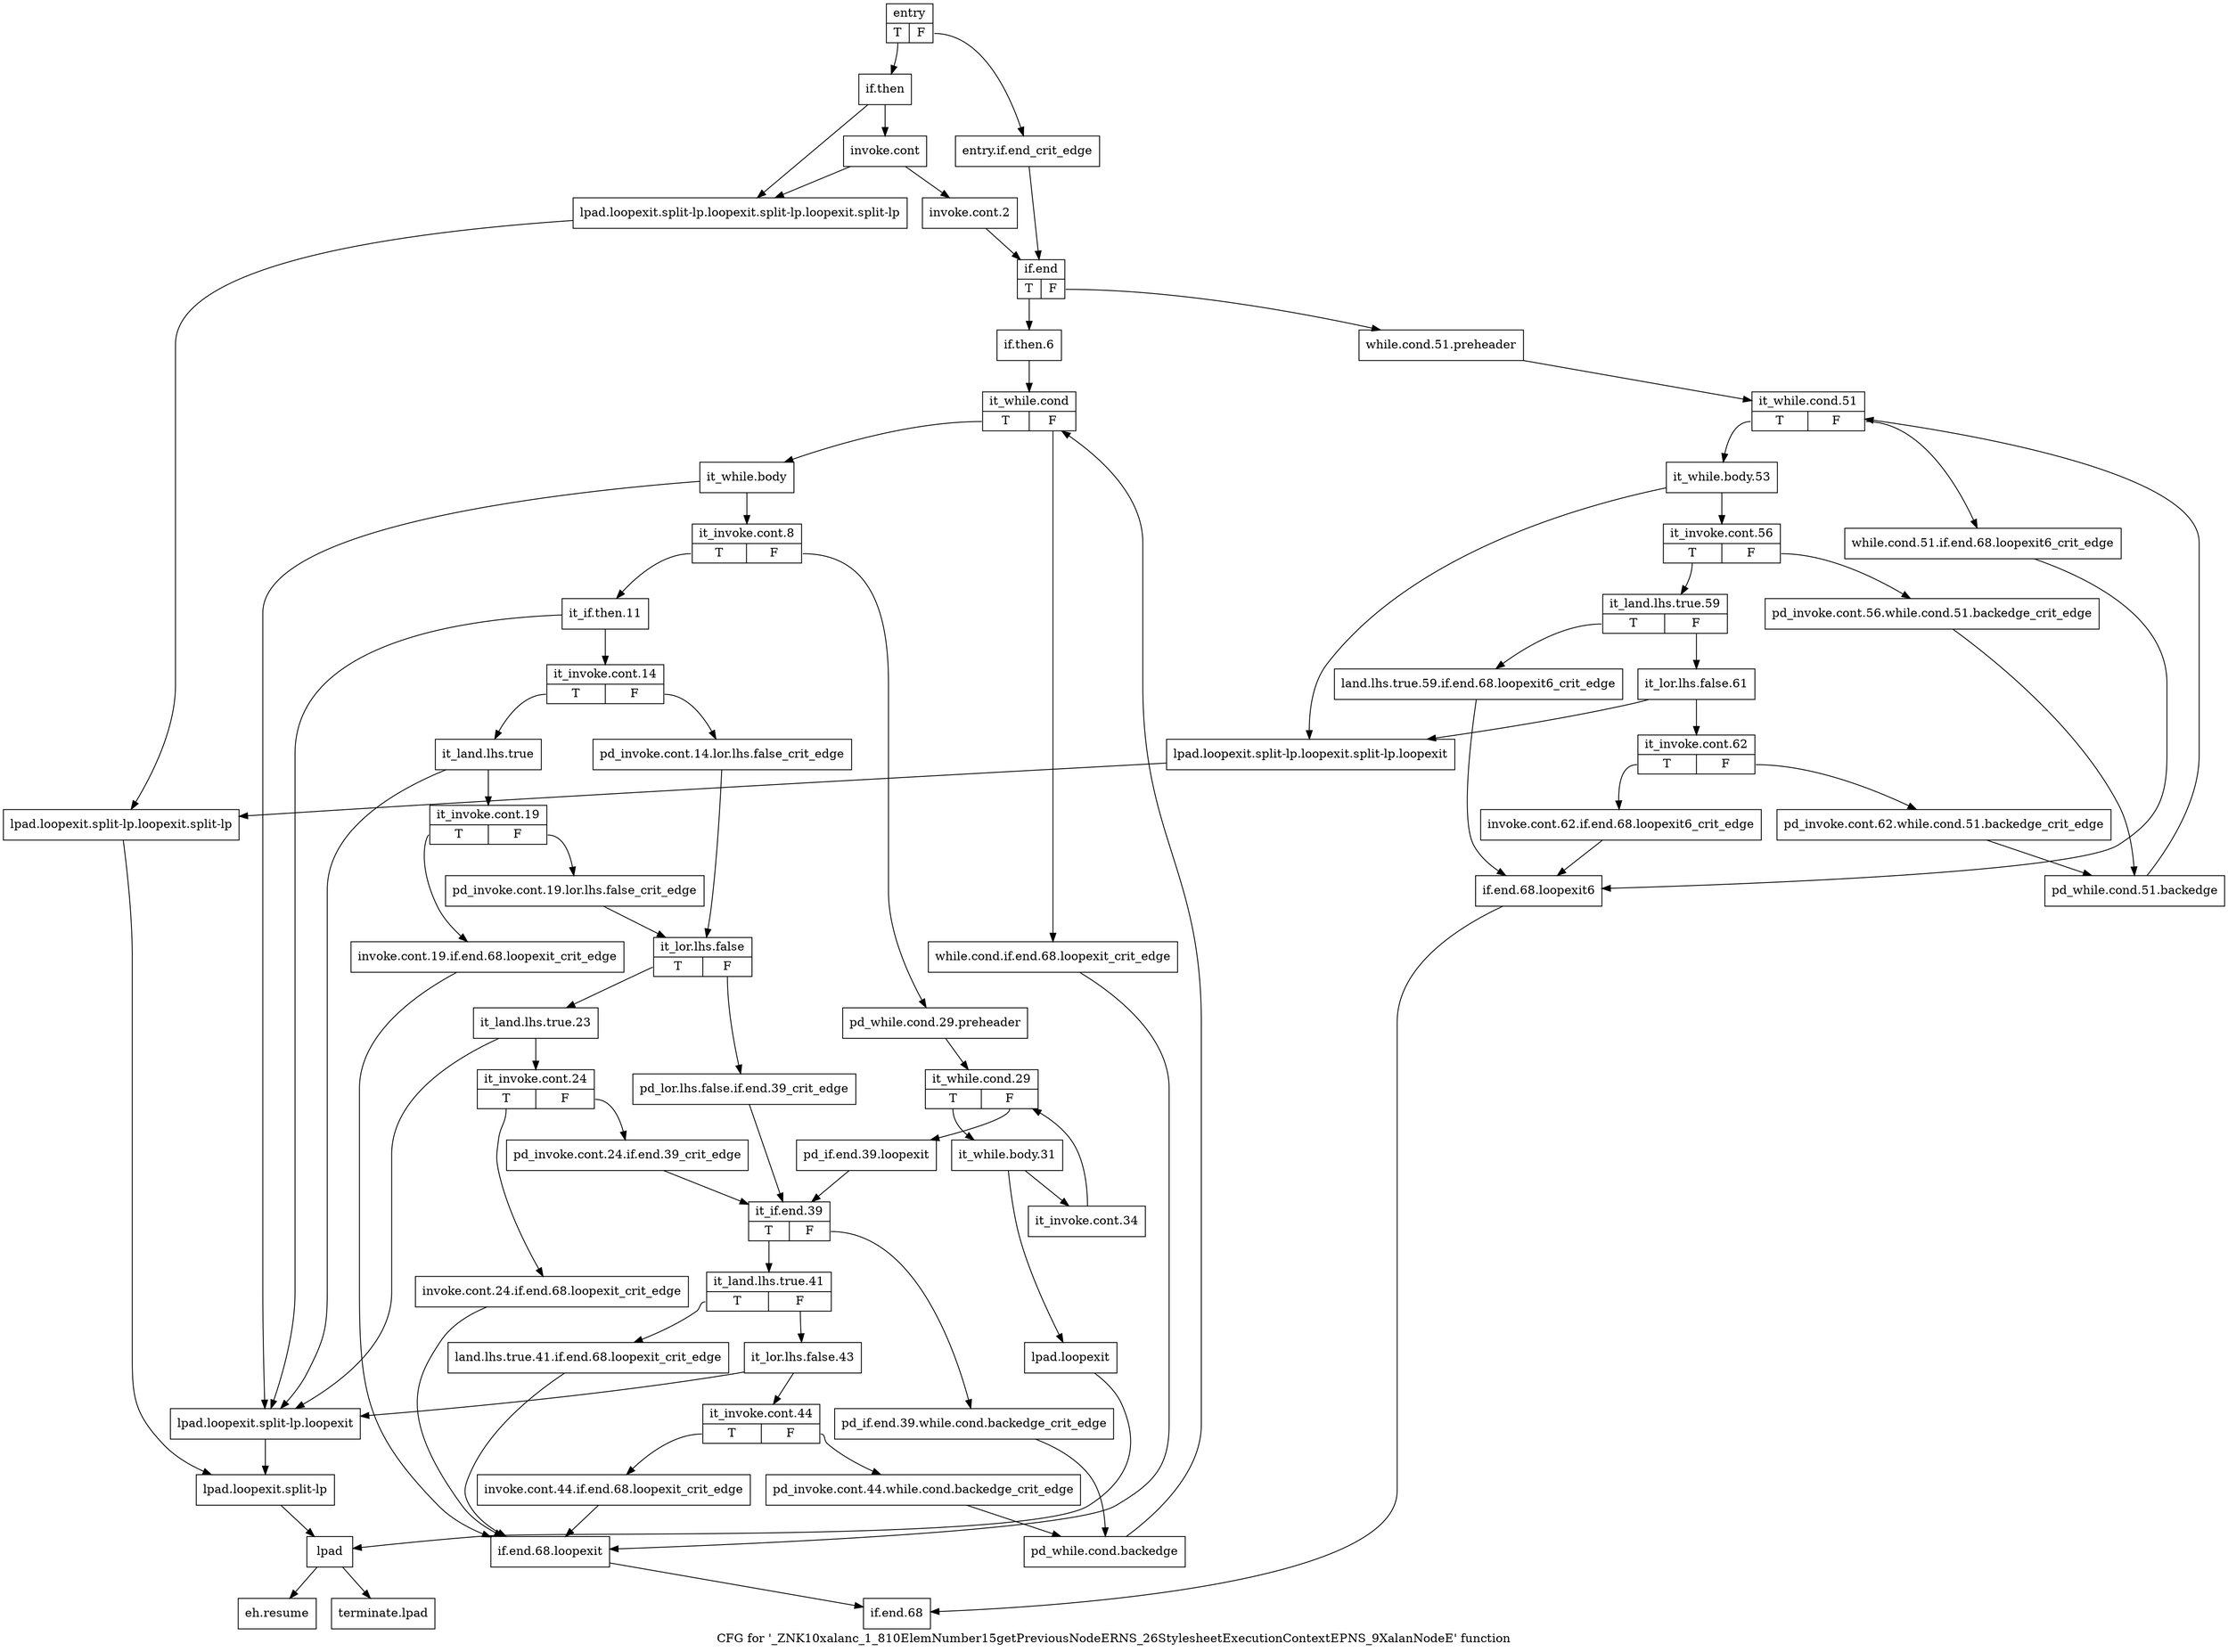 digraph "CFG for '_ZNK10xalanc_1_810ElemNumber15getPreviousNodeERNS_26StylesheetExecutionContextEPNS_9XalanNodeE' function" {
	label="CFG for '_ZNK10xalanc_1_810ElemNumber15getPreviousNodeERNS_26StylesheetExecutionContextEPNS_9XalanNodeE' function";

	Node0x7232240 [shape=record,label="{entry|{<s0>T|<s1>F}}"];
	Node0x7232240:s0 -> Node0x7238e20;
	Node0x7232240:s1 -> Node0x7238dd0;
	Node0x7238dd0 [shape=record,label="{entry.if.end_crit_edge}"];
	Node0x7238dd0 -> Node0x7239140;
	Node0x7238e20 [shape=record,label="{if.then}"];
	Node0x7238e20 -> Node0x7238e70;
	Node0x7238e20 -> Node0x7239000;
	Node0x7238e70 [shape=record,label="{invoke.cont}"];
	Node0x7238e70 -> Node0x7238ec0;
	Node0x7238e70 -> Node0x7239000;
	Node0x7238ec0 [shape=record,label="{invoke.cont.2}"];
	Node0x7238ec0 -> Node0x7239140;
	Node0x7238f10 [shape=record,label="{lpad.loopexit}"];
	Node0x7238f10 -> Node0x72390f0;
	Node0x7238f60 [shape=record,label="{lpad.loopexit.split-lp.loopexit}"];
	Node0x7238f60 -> Node0x72390a0;
	Node0x7238fb0 [shape=record,label="{lpad.loopexit.split-lp.loopexit.split-lp.loopexit}"];
	Node0x7238fb0 -> Node0x7239050;
	Node0x7239000 [shape=record,label="{lpad.loopexit.split-lp.loopexit.split-lp.loopexit.split-lp}"];
	Node0x7239000 -> Node0x7239050;
	Node0x7239050 [shape=record,label="{lpad.loopexit.split-lp.loopexit.split-lp}"];
	Node0x7239050 -> Node0x72390a0;
	Node0x72390a0 [shape=record,label="{lpad.loopexit.split-lp}"];
	Node0x72390a0 -> Node0x72390f0;
	Node0x72390f0 [shape=record,label="{lpad}"];
	Node0x72390f0 -> Node0x723a090;
	Node0x72390f0 -> Node0x723a0e0;
	Node0x7239140 [shape=record,label="{if.end|{<s0>T|<s1>F}}"];
	Node0x7239140:s0 -> Node0x72391e0;
	Node0x7239140:s1 -> Node0x7239190;
	Node0x7239190 [shape=record,label="{while.cond.51.preheader}"];
	Node0x7239190 -> Node0x7239be0;
	Node0x72391e0 [shape=record,label="{if.then.6}"];
	Node0x72391e0 -> Node0x7239230;
	Node0x7239230 [shape=record,label="{it_while.cond|{<s0>T|<s1>F}}"];
	Node0x7239230:s0 -> Node0x72392d0;
	Node0x7239230:s1 -> Node0x7239280;
	Node0x7239280 [shape=record,label="{while.cond.if.end.68.loopexit_crit_edge}"];
	Node0x7239280 -> Node0x7239fa0;
	Node0x72392d0 [shape=record,label="{it_while.body}"];
	Node0x72392d0 -> Node0x7239320;
	Node0x72392d0 -> Node0x7238f60;
	Node0x7239320 [shape=record,label="{it_invoke.cont.8|{<s0>T|<s1>F}}"];
	Node0x7239320:s0 -> Node0x72393c0;
	Node0x7239320:s1 -> Node0x7239370;
	Node0x7239370 [shape=record,label="{pd_while.cond.29.preheader}"];
	Node0x7239370 -> Node0x72397d0;
	Node0x72393c0 [shape=record,label="{it_if.then.11}"];
	Node0x72393c0 -> Node0x7239410;
	Node0x72393c0 -> Node0x7238f60;
	Node0x7239410 [shape=record,label="{it_invoke.cont.14|{<s0>T|<s1>F}}"];
	Node0x7239410:s0 -> Node0x72394b0;
	Node0x7239410:s1 -> Node0x7239460;
	Node0x7239460 [shape=record,label="{pd_invoke.cont.14.lor.lhs.false_crit_edge}"];
	Node0x7239460 -> Node0x72395f0;
	Node0x72394b0 [shape=record,label="{it_land.lhs.true}"];
	Node0x72394b0 -> Node0x7239500;
	Node0x72394b0 -> Node0x7238f60;
	Node0x7239500 [shape=record,label="{it_invoke.cont.19|{<s0>T|<s1>F}}"];
	Node0x7239500:s0 -> Node0x72395a0;
	Node0x7239500:s1 -> Node0x7239550;
	Node0x7239550 [shape=record,label="{pd_invoke.cont.19.lor.lhs.false_crit_edge}"];
	Node0x7239550 -> Node0x72395f0;
	Node0x72395a0 [shape=record,label="{invoke.cont.19.if.end.68.loopexit_crit_edge}"];
	Node0x72395a0 -> Node0x7239fa0;
	Node0x72395f0 [shape=record,label="{it_lor.lhs.false|{<s0>T|<s1>F}}"];
	Node0x72395f0:s0 -> Node0x7239690;
	Node0x72395f0:s1 -> Node0x7239640;
	Node0x7239640 [shape=record,label="{pd_lor.lhs.false.if.end.39_crit_edge}"];
	Node0x7239640 -> Node0x7239910;
	Node0x7239690 [shape=record,label="{it_land.lhs.true.23}"];
	Node0x7239690 -> Node0x72396e0;
	Node0x7239690 -> Node0x7238f60;
	Node0x72396e0 [shape=record,label="{it_invoke.cont.24|{<s0>T|<s1>F}}"];
	Node0x72396e0:s0 -> Node0x7239780;
	Node0x72396e0:s1 -> Node0x7239730;
	Node0x7239730 [shape=record,label="{pd_invoke.cont.24.if.end.39_crit_edge}"];
	Node0x7239730 -> Node0x7239910;
	Node0x7239780 [shape=record,label="{invoke.cont.24.if.end.68.loopexit_crit_edge}"];
	Node0x7239780 -> Node0x7239fa0;
	Node0x72397d0 [shape=record,label="{it_while.cond.29|{<s0>T|<s1>F}}"];
	Node0x72397d0:s0 -> Node0x7239820;
	Node0x72397d0:s1 -> Node0x72398c0;
	Node0x7239820 [shape=record,label="{it_while.body.31}"];
	Node0x7239820 -> Node0x7239870;
	Node0x7239820 -> Node0x7238f10;
	Node0x7239870 [shape=record,label="{it_invoke.cont.34}"];
	Node0x7239870 -> Node0x72397d0;
	Node0x72398c0 [shape=record,label="{pd_if.end.39.loopexit}"];
	Node0x72398c0 -> Node0x7239910;
	Node0x7239910 [shape=record,label="{it_if.end.39|{<s0>T|<s1>F}}"];
	Node0x7239910:s0 -> Node0x72399b0;
	Node0x7239910:s1 -> Node0x7239960;
	Node0x7239960 [shape=record,label="{pd_if.end.39.while.cond.backedge_crit_edge}"];
	Node0x7239960 -> Node0x7239b90;
	Node0x72399b0 [shape=record,label="{it_land.lhs.true.41|{<s0>T|<s1>F}}"];
	Node0x72399b0:s0 -> Node0x7239a00;
	Node0x72399b0:s1 -> Node0x7239a50;
	Node0x7239a00 [shape=record,label="{land.lhs.true.41.if.end.68.loopexit_crit_edge}"];
	Node0x7239a00 -> Node0x7239fa0;
	Node0x7239a50 [shape=record,label="{it_lor.lhs.false.43}"];
	Node0x7239a50 -> Node0x7239aa0;
	Node0x7239a50 -> Node0x7238f60;
	Node0x7239aa0 [shape=record,label="{it_invoke.cont.44|{<s0>T|<s1>F}}"];
	Node0x7239aa0:s0 -> Node0x7239b40;
	Node0x7239aa0:s1 -> Node0x7239af0;
	Node0x7239af0 [shape=record,label="{pd_invoke.cont.44.while.cond.backedge_crit_edge}"];
	Node0x7239af0 -> Node0x7239b90;
	Node0x7239b40 [shape=record,label="{invoke.cont.44.if.end.68.loopexit_crit_edge}"];
	Node0x7239b40 -> Node0x7239fa0;
	Node0x7239b90 [shape=record,label="{pd_while.cond.backedge}"];
	Node0x7239b90 -> Node0x7239230;
	Node0x7239be0 [shape=record,label="{it_while.cond.51|{<s0>T|<s1>F}}"];
	Node0x7239be0:s0 -> Node0x7239c80;
	Node0x7239be0:s1 -> Node0x7239c30;
	Node0x7239c30 [shape=record,label="{while.cond.51.if.end.68.loopexit6_crit_edge}"];
	Node0x7239c30 -> Node0x7239ff0;
	Node0x7239c80 [shape=record,label="{it_while.body.53}"];
	Node0x7239c80 -> Node0x7239cd0;
	Node0x7239c80 -> Node0x7238fb0;
	Node0x7239cd0 [shape=record,label="{it_invoke.cont.56|{<s0>T|<s1>F}}"];
	Node0x7239cd0:s0 -> Node0x7239d70;
	Node0x7239cd0:s1 -> Node0x7239d20;
	Node0x7239d20 [shape=record,label="{pd_invoke.cont.56.while.cond.51.backedge_crit_edge}"];
	Node0x7239d20 -> Node0x7239f50;
	Node0x7239d70 [shape=record,label="{it_land.lhs.true.59|{<s0>T|<s1>F}}"];
	Node0x7239d70:s0 -> Node0x7239dc0;
	Node0x7239d70:s1 -> Node0x7239e10;
	Node0x7239dc0 [shape=record,label="{land.lhs.true.59.if.end.68.loopexit6_crit_edge}"];
	Node0x7239dc0 -> Node0x7239ff0;
	Node0x7239e10 [shape=record,label="{it_lor.lhs.false.61}"];
	Node0x7239e10 -> Node0x7239e60;
	Node0x7239e10 -> Node0x7238fb0;
	Node0x7239e60 [shape=record,label="{it_invoke.cont.62|{<s0>T|<s1>F}}"];
	Node0x7239e60:s0 -> Node0x7239f00;
	Node0x7239e60:s1 -> Node0x7239eb0;
	Node0x7239eb0 [shape=record,label="{pd_invoke.cont.62.while.cond.51.backedge_crit_edge}"];
	Node0x7239eb0 -> Node0x7239f50;
	Node0x7239f00 [shape=record,label="{invoke.cont.62.if.end.68.loopexit6_crit_edge}"];
	Node0x7239f00 -> Node0x7239ff0;
	Node0x7239f50 [shape=record,label="{pd_while.cond.51.backedge}"];
	Node0x7239f50 -> Node0x7239be0;
	Node0x7239fa0 [shape=record,label="{if.end.68.loopexit}"];
	Node0x7239fa0 -> Node0x723a040;
	Node0x7239ff0 [shape=record,label="{if.end.68.loopexit6}"];
	Node0x7239ff0 -> Node0x723a040;
	Node0x723a040 [shape=record,label="{if.end.68}"];
	Node0x723a090 [shape=record,label="{eh.resume}"];
	Node0x723a0e0 [shape=record,label="{terminate.lpad}"];
}
